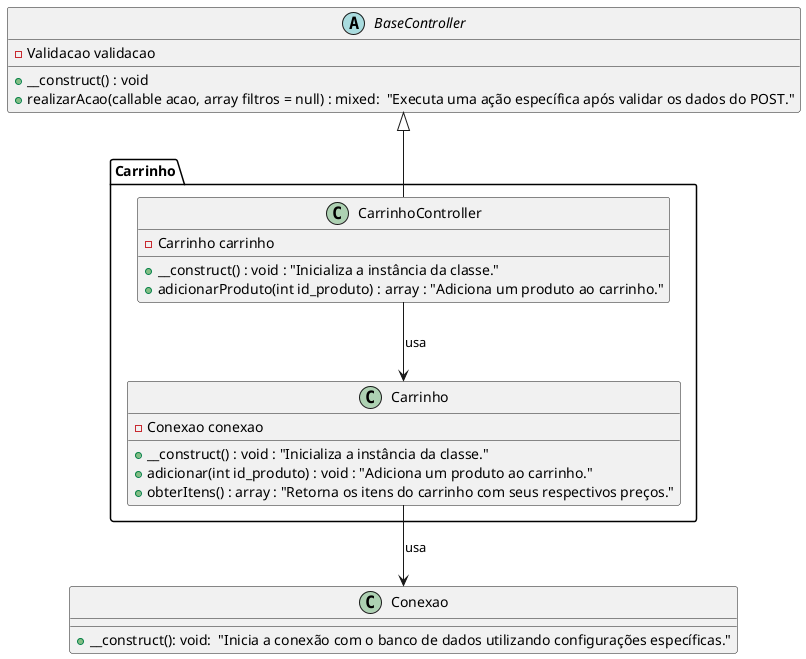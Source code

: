 @startuml Carrinho

abstract class BaseController {
    -Validacao validacao
    +__construct() : void
    +realizarAcao(callable acao, array filtros = null) : mixed:  "Executa uma ação específica após validar os dados do POST."
}

class Conexao {
    +__construct(): void:  "Inicia a conexão com o banco de dados utilizando configurações específicas."
}

package "Carrinho" {
    class Carrinho {
        -Conexao conexao
        +__construct() : void : "Inicializa a instância da classe."
        +adicionar(int id_produto) : void : "Adiciona um produto ao carrinho."
        +obterItens() : array : "Retorna os itens do carrinho com seus respectivos preços."
    }

    class CarrinhoController {
        -Carrinho carrinho
        +__construct() : void : "Inicializa a instância da classe."
        +adicionarProduto(int id_produto) : array : "Adiciona um produto ao carrinho."
    }

    BaseController <|-- CarrinhoController
    CarrinhoController --> Carrinho : usa
    Carrinho --> Conexao : usa
}
@enduml